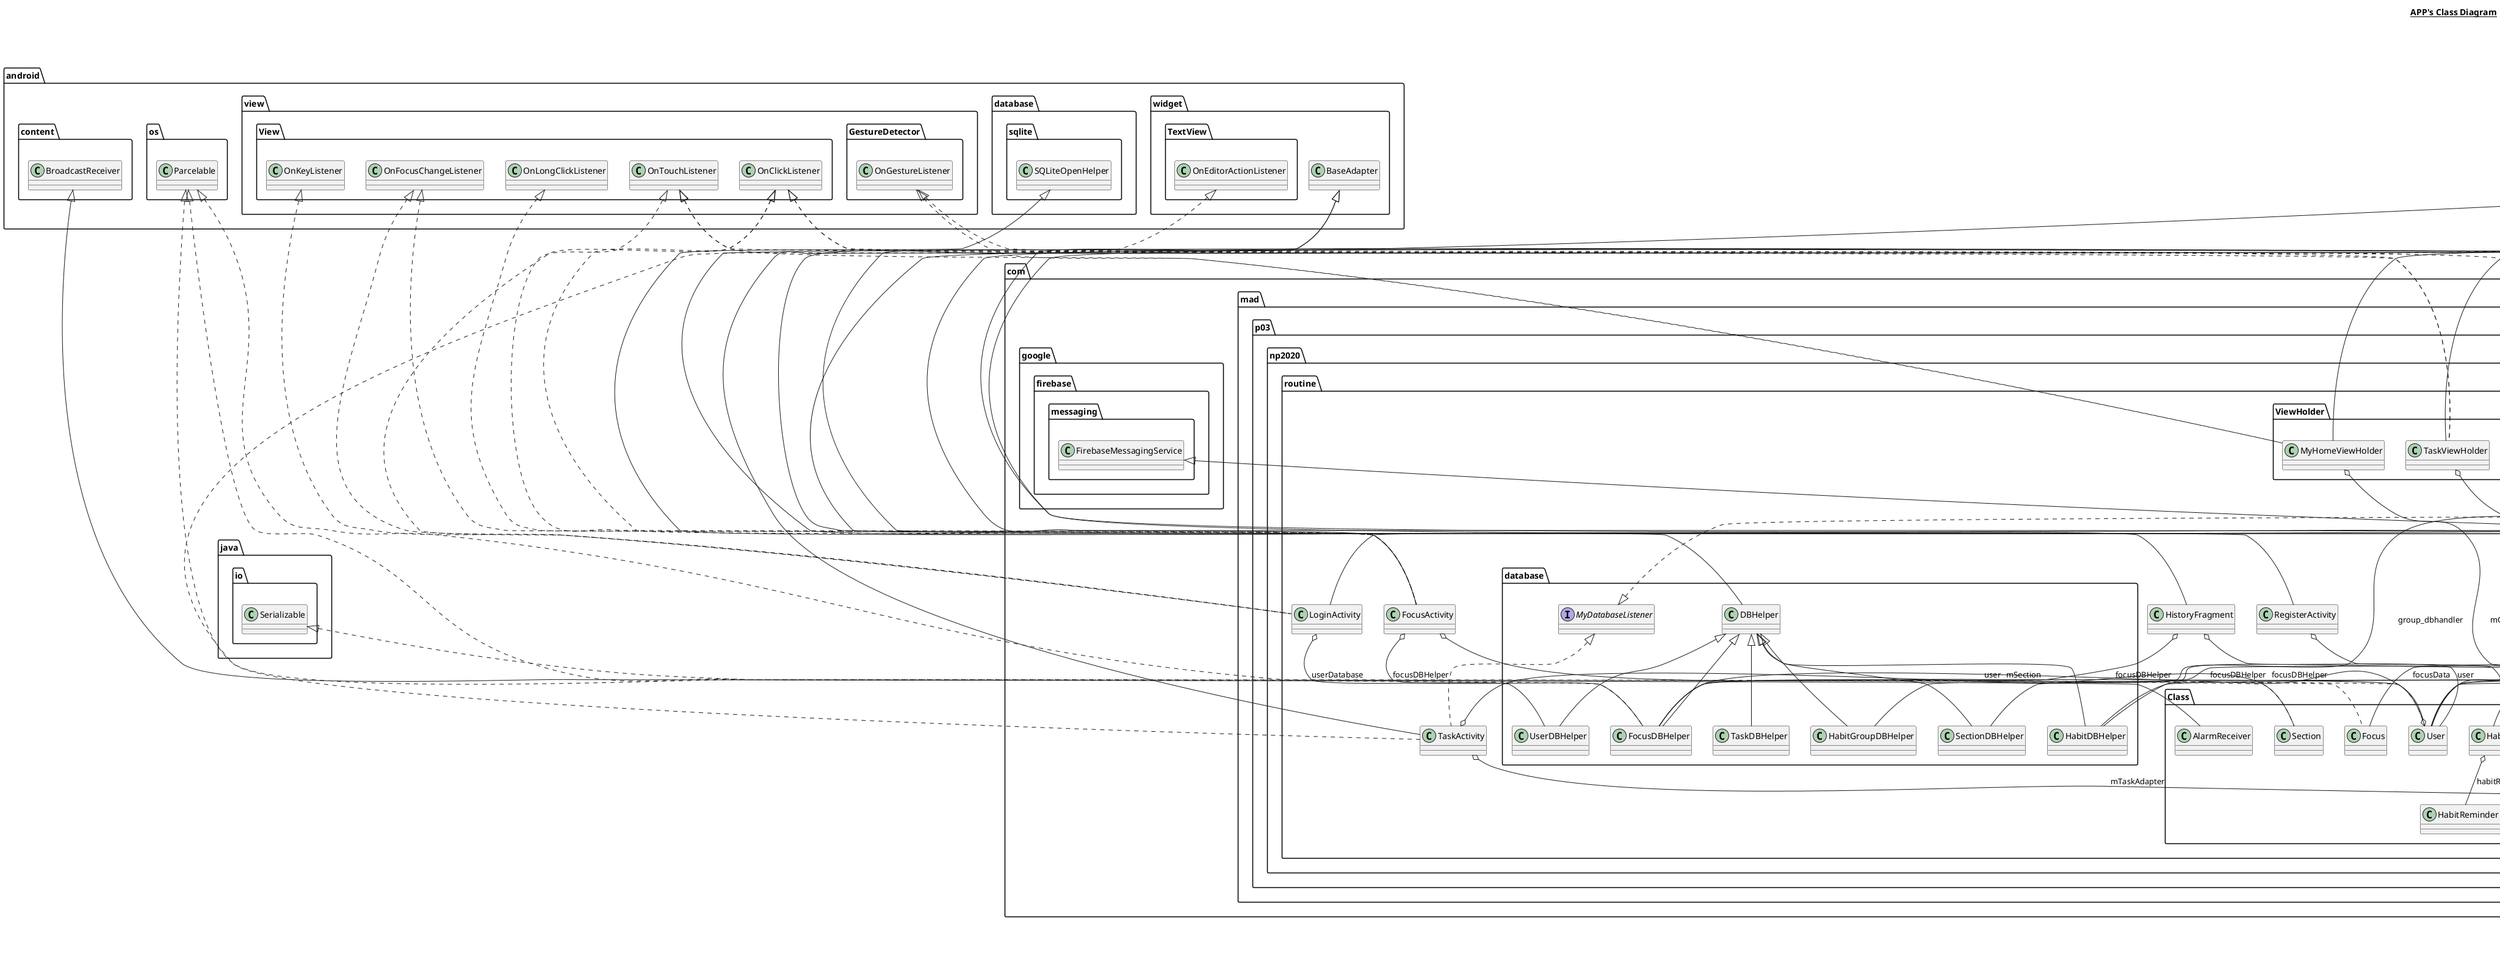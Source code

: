 @startuml

title __APP's Class Diagram__\n

  namespace com.mad.p03.np2020.routine {
    namespace Adapter {
      class com.mad.p03.np2020.routine.Adapter.FocusAdapter {
      }
    }
  }
  

  namespace com.mad.p03.np2020.routine {
    namespace Adapter {
      class com.mad.p03.np2020.routine.Adapter.HabitAdapter {
      }
    }
  }
  

  namespace com.mad.p03.np2020.routine {
    namespace Adapter {
      class com.mad.p03.np2020.routine.Adapter.HabitGroupAdapter {
      }
    }
  }
  

  namespace com.mad.p03.np2020.routine {
    namespace Adapter {
      interface com.mad.p03.np2020.routine.Adapter.HomeItemTouchHelperAdapter {
      }
    }
  }
  

  namespace com.mad.p03.np2020.routine {
    namespace Adapter {
      class com.mad.p03.np2020.routine.Adapter.HomePageAdapter {
      }
    }
  }
  

  namespace com.mad.p03.np2020.routine {
    namespace Adapter {
      class com.mad.p03.np2020.routine.Adapter.MyHomeItemTouchHelper {
      }
    }
  }
  

  namespace com.mad.p03.np2020.routine {
    namespace Adapter {
      class com.mad.p03.np2020.routine.Adapter.MySpinnerColorAdapter {
      }
    }
  }
  

  namespace com.mad.p03.np2020.routine {
    namespace Adapter {
      class com.mad.p03.np2020.routine.Adapter.MySpinnerIconsAdapter {
      }
    }
  }
  

  namespace com.mad.p03.np2020.routine {
    namespace Adapter {
      class com.mad.p03.np2020.routine.Adapter.MyTaskTouchHelper {
      }
    }
  }
  

  namespace com.mad.p03.np2020.routine {
    namespace Adapter {
      interface com.mad.p03.np2020.routine.Adapter.OnItemClickListener {
      }
    }
  }
  

  namespace com.mad.p03.np2020.routine {
    namespace Adapter {
      interface com.mad.p03.np2020.routine.Adapter.OnSectionListener {
      }
    }
  }
  

  namespace com.mad.p03.np2020.routine {
    namespace Adapter {
      class com.mad.p03.np2020.routine.Adapter.TaskAdapter {
      }
    }
  }
  

  namespace com.mad.p03.np2020.routine {
    namespace Adapter {
      interface com.mad.p03.np2020.routine.Adapter.TaskTouchHelperAdapter {
      }
    }
  }
  

  namespace com.mad.p03.np2020.routine {
    class com.mad.p03.np2020.routine.BlankViewModel {
    }
  }
  

  namespace com.mad.p03.np2020.routine {
    class com.mad.p03.np2020.routine.BuildConfig {
    }
  }
  

  namespace com.mad.p03.np2020.routine {
    namespace Class {
      class com.mad.p03.np2020.routine.Class.AlarmReceiver {
      }
    }
  }
  

  namespace com.mad.p03.np2020.routine {
    namespace Class {
      class com.mad.p03.np2020.routine.Class.Focus {
      }
    }
  }
  

  namespace com.mad.p03.np2020.routine {
    namespace Class {
      class com.mad.p03.np2020.routine.Class.Habit {
      }
    }
  }
  

  namespace com.mad.p03.np2020.routine {
    namespace Class {
      class com.mad.p03.np2020.routine.Class.HabitGroup {
      }
    }
  }
  

  namespace com.mad.p03.np2020.routine {
    namespace Class {
      class com.mad.p03.np2020.routine.Class.HabitReminder {
      }
    }
  }
  

  namespace com.mad.p03.np2020.routine {
    namespace Class {
      class com.mad.p03.np2020.routine.Class.ItemDecoration {
      }
    }
  }
  

  namespace com.mad.p03.np2020.routine {
    namespace Class {
      class com.mad.p03.np2020.routine.Class.Label {
      }
    }
  }
  

  namespace com.mad.p03.np2020.routine {
    namespace Class {
      class com.mad.p03.np2020.routine.Class.Section {
      }
    }
  }
  

  namespace com.mad.p03.np2020.routine {
    namespace Class {
      class com.mad.p03.np2020.routine.Class.Steps {
      }
    }
  }
  

  namespace com.mad.p03.np2020.routine {
    namespace Class {
      class com.mad.p03.np2020.routine.Class.Task {
      }
    }
  }
  

  namespace com.mad.p03.np2020.routine {
    namespace Class {
      class com.mad.p03.np2020.routine.Class.User {
      }
    }
  }
  

  namespace com.mad.p03.np2020.routine {
    namespace Class {
      class com.mad.p03.np2020.routine.Class.todoListItem {
      }
    }
  }
  

  namespace com.mad.p03.np2020.routine {
    class com.mad.p03.np2020.routine.DividerItemDecoration {
    }
  }
  

  namespace com.mad.p03.np2020.routine {
    class com.mad.p03.np2020.routine.FocusActivity {
    }
  }
  

  namespace com.mad.p03.np2020.routine {
    class com.mad.p03.np2020.routine.HabitActivity {
    }
  }
  

  namespace com.mad.p03.np2020.routine {
    class com.mad.p03.np2020.routine.HistoryFragment {
    }
  }
  

  namespace com.mad.p03.np2020.routine {
    class com.mad.p03.np2020.routine.Home {
    }
  }
  

  namespace com.mad.p03.np2020.routine {
    class com.mad.p03.np2020.routine.LoginActivity {
    }
  }
  

  namespace com.mad.p03.np2020.routine {
    class com.mad.p03.np2020.routine.MainActivity {
    }
  }
  

  namespace com.mad.p03.np2020.routine {
    class com.mad.p03.np2020.routine.RegisterActivity {
    }
  }
  

  namespace com.mad.p03.np2020.routine {
    class com.mad.p03.np2020.routine.TaskActivity {
    }
  }
  

  namespace com.mad.p03.np2020.routine {
    namespace ViewHolder {
      class com.mad.p03.np2020.routine.ViewHolder.FocusViewHolder {
      }
    }
  }
  

  namespace com.mad.p03.np2020.routine {
    namespace ViewHolder {
      class com.mad.p03.np2020.routine.ViewHolder.HabitGroupHolder {
      }
    }
  }
  

  namespace com.mad.p03.np2020.routine {
    namespace ViewHolder {
      class com.mad.p03.np2020.routine.ViewHolder.HabitHolder {
      }
    }
  }
  

  namespace com.mad.p03.np2020.routine {
    namespace ViewHolder {
      class com.mad.p03.np2020.routine.ViewHolder.MyHomeViewHolder {
      }
    }
  }
  

  namespace com.mad.p03.np2020.routine {
    namespace ViewHolder {
      class com.mad.p03.np2020.routine.ViewHolder.TaskViewHolder {
      }
    }
  }
  

  namespace com.mad.p03.np2020.routine {
    namespace background {
      class com.mad.p03.np2020.routine.background.DeleteSectionWorker {
      }
    }
  }
  

  namespace com.mad.p03.np2020.routine {
    namespace background {
      class com.mad.p03.np2020.routine.background.DeleteTaskWorker {
      }
    }
  }
  

  namespace com.mad.p03.np2020.routine {
    namespace background {
      class com.mad.p03.np2020.routine.background.FCM {
      }
    }
  }
  

  namespace com.mad.p03.np2020.routine {
    namespace background {
      class com.mad.p03.np2020.routine.background.FocusWorker {
      }
    }
  }
  

  namespace com.mad.p03.np2020.routine {
    namespace background {
      class com.mad.p03.np2020.routine.background.HabitGroupWorker {
      }
    }
  }
  

  namespace com.mad.p03.np2020.routine {
    namespace background {
      class com.mad.p03.np2020.routine.background.HabitWorker {
      }
    }
  }
  

  namespace com.mad.p03.np2020.routine {
    namespace background {
      class com.mad.p03.np2020.routine.background.UploadDataWorker {
      }
    }
  }
  

  namespace com.mad.p03.np2020.routine {
    namespace background {
      class com.mad.p03.np2020.routine.background.UploadSectionWorker {
      }
    }
  }
  

  namespace com.mad.p03.np2020.routine {
    namespace background {
      class com.mad.p03.np2020.routine.background.UploadTaskWorker {
      }
    }
  }
  

  namespace com.mad.p03.np2020.routine {
    namespace database {
      class com.mad.p03.np2020.routine.database.DBHelper {
      }
    }
  }
  

  namespace com.mad.p03.np2020.routine {
    namespace database {
      class com.mad.p03.np2020.routine.database.FocusDBHelper {
      }
    }
  }
  

  namespace com.mad.p03.np2020.routine {
    namespace database {
      class com.mad.p03.np2020.routine.database.HabitDBHelper {
      }
    }
  }
  

  namespace com.mad.p03.np2020.routine {
    namespace database {
      class com.mad.p03.np2020.routine.database.HabitGroupDBHelper {
      }
    }
  }
  

  namespace com.mad.p03.np2020.routine {
    namespace database {
      interface com.mad.p03.np2020.routine.database.MyDatabaseListener {
      }
    }
  }
  

  namespace com.mad.p03.np2020.routine {
    namespace database {
      class com.mad.p03.np2020.routine.database.SectionDBHelper {
      }
    }
  }
  

  namespace com.mad.p03.np2020.routine {
    namespace database {
      class com.mad.p03.np2020.routine.database.TaskDBHelper {
      }
    }
  }
  

  namespace com.mad.p03.np2020.routine {
    namespace database {
      class com.mad.p03.np2020.routine.database.UserDBHelper {
      }
    }
  }
  

  com.mad.p03.np2020.routine.Adapter.FocusAdapter -up-|> androidx.recyclerview.widget.RecyclerView.Adapter
  com.mad.p03.np2020.routine.Adapter.FocusAdapter o-- com.mad.p03.np2020.routine.database.FocusDBHelper : focusDBHelper
  com.mad.p03.np2020.routine.Adapter.FocusAdapter o-- com.mad.p03.np2020.routine.Class.User : user
  com.mad.p03.np2020.routine.Adapter.HabitAdapter -up-|> androidx.recyclerview.widget.RecyclerView.Adapter
  com.mad.p03.np2020.routine.Adapter.HabitAdapter o-- com.mad.p03.np2020.routine.Class.Habit.HabitList : _habitList
  com.mad.p03.np2020.routine.Adapter.HabitAdapter o-- com.mad.p03.np2020.routine.database.HabitDBHelper : dbHandler
  com.mad.p03.np2020.routine.Adapter.HabitAdapter o-- com.mad.p03.np2020.routine.Adapter.OnItemClickListener : mListener
  com.mad.p03.np2020.routine.Adapter.HabitGroupAdapter -up-|> androidx.recyclerview.widget.RecyclerView.Adapter
  com.mad.p03.np2020.routine.Adapter.HabitGroupAdapter o-- com.mad.p03.np2020.routine.Adapter.OnItemClickListener : mListener
  com.mad.p03.np2020.routine.Adapter.HomePageAdapter .up.|> com.mad.p03.np2020.routine.Adapter.HomeItemTouchHelperAdapter
  com.mad.p03.np2020.routine.Adapter.HomePageAdapter .up.|> com.mad.p03.np2020.routine.Adapter.OnSectionListener
  com.mad.p03.np2020.routine.Adapter.HomePageAdapter -up-|> androidx.recyclerview.widget.RecyclerView.Adapter
  com.mad.p03.np2020.routine.Adapter.MyHomeItemTouchHelper -up-|> androidx.recyclerview.widget.ItemTouchHelper.Callback
  com.mad.p03.np2020.routine.Adapter.MyHomeItemTouchHelper o-- com.mad.p03.np2020.routine.Adapter.HomeItemTouchHelperAdapter : mAdapter
  com.mad.p03.np2020.routine.Adapter.MySpinnerColorAdapter -up-|> android.widget.BaseAdapter
  com.mad.p03.np2020.routine.Adapter.MySpinnerIconsAdapter -up-|> android.widget.BaseAdapter
  com.mad.p03.np2020.routine.Adapter.MyTaskTouchHelper -up-|> androidx.recyclerview.widget.ItemTouchHelper.Callback
  com.mad.p03.np2020.routine.Adapter.MyTaskTouchHelper o-- com.mad.p03.np2020.routine.Adapter.TaskTouchHelperAdapter : mTaskTouchHelperAdapter
  com.mad.p03.np2020.routine.Adapter.TaskAdapter .up.|> com.mad.p03.np2020.routine.Adapter.TaskTouchHelperAdapter
  com.mad.p03.np2020.routine.Adapter.TaskAdapter -up-|> androidx.recyclerview.widget.RecyclerView.Adapter
  com.mad.p03.np2020.routine.BlankViewModel -up-|> androidx.lifecycle.ViewModel
  com.mad.p03.np2020.routine.Class.AlarmReceiver -up-|> android.content.BroadcastReceiver
  com.mad.p03.np2020.routine.Class.Focus .up.|> android.os.Parcelable
  com.mad.p03.np2020.routine.Class.Habit o-- com.mad.p03.np2020.routine.Class.HabitGroup : group
  com.mad.p03.np2020.routine.Class.Habit o-- com.mad.p03.np2020.routine.Class.HabitReminder : habitReminder
  com.mad.p03.np2020.routine.Class.ItemDecoration -up-|> androidx.recyclerview.widget.RecyclerView.ItemDecoration
  com.mad.p03.np2020.routine.Class.Section .up.|> java.io.Serializable
  com.mad.p03.np2020.routine.Class.User .up.|> android.os.Parcelable
  com.mad.p03.np2020.routine.Class.User o-- com.mad.p03.np2020.routine.database.FocusDBHelper : focusDBHelper
  com.mad.p03.np2020.routine.DividerItemDecoration -up-|> androidx.recyclerview.widget.RecyclerView.ItemDecoration
  com.mad.p03.np2020.routine.FocusActivity .up.|> android.view.View.OnClickListener
  com.mad.p03.np2020.routine.FocusActivity .up.|> android.view.View.OnFocusChangeListener
  com.mad.p03.np2020.routine.FocusActivity .up.|> android.view.View.OnLongClickListener
  com.mad.p03.np2020.routine.FocusActivity .up.|> android.view.View.OnTouchListener
  com.mad.p03.np2020.routine.FocusActivity .up.|> com.mad.p03.np2020.routine.HistoryFragment.OnFragmentInteractionListener
  com.mad.p03.np2020.routine.FocusActivity -up-|> androidx.appcompat.app.AppCompatActivity
  com.mad.p03.np2020.routine.FocusActivity o-- com.mad.p03.np2020.routine.database.FocusDBHelper : focusDBHelper
  com.mad.p03.np2020.routine.FocusActivity o-- com.mad.p03.np2020.routine.Class.User : user
  com.mad.p03.np2020.routine.HabitActivity .up.|> android.view.View.OnClickListener
  com.mad.p03.np2020.routine.HabitActivity .up.|> com.mad.p03.np2020.routine.Adapter.OnItemClickListener
  com.mad.p03.np2020.routine.HabitActivity -up-|> androidx.appcompat.app.AppCompatActivity
  com.mad.p03.np2020.routine.HabitActivity o-- com.mad.p03.np2020.routine.Adapter.HabitGroupAdapter : groupAdapter
  com.mad.p03.np2020.routine.HabitActivity o-- com.mad.p03.np2020.routine.database.HabitGroupDBHelper : group_dbhandler
  com.mad.p03.np2020.routine.HabitActivity o-- com.mad.p03.np2020.routine.Adapter.HabitAdapter : habitAdapter
  com.mad.p03.np2020.routine.HabitActivity o-- com.mad.p03.np2020.routine.database.HabitDBHelper : habit_dbHandler
  com.mad.p03.np2020.routine.HabitActivity o-- com.mad.p03.np2020.routine.Class.User : user
  com.mad.p03.np2020.routine.HistoryFragment -up-|> androidx.fragment.app.Fragment
  com.mad.p03.np2020.routine.HistoryFragment o-- com.mad.p03.np2020.routine.database.FocusDBHelper : focusDBHelper
  com.mad.p03.np2020.routine.HistoryFragment o-- com.mad.p03.np2020.routine.HistoryFragment.OnFragmentInteractionListener : mListener
  com.mad.p03.np2020.routine.HistoryFragment o-- com.mad.p03.np2020.routine.Class.User : user
  com.mad.p03.np2020.routine.Home .up.|> com.mad.p03.np2020.routine.database.MyDatabaseListener
  com.mad.p03.np2020.routine.Home -up-|> androidx.appcompat.app.AppCompatActivity
  com.mad.p03.np2020.routine.Home o-- com.mad.p03.np2020.routine.Adapter.HomePageAdapter : mHomePageAdapter
  com.mad.p03.np2020.routine.Home o-- com.mad.p03.np2020.routine.database.SectionDBHelper : mSectionDBHelper
  com.mad.p03.np2020.routine.Home o-- com.mad.p03.np2020.routine.Class.User : mUser
  com.mad.p03.np2020.routine.LoginActivity .up.|> android.view.View.OnClickListener
  com.mad.p03.np2020.routine.LoginActivity .up.|> android.view.View.OnFocusChangeListener
  com.mad.p03.np2020.routine.LoginActivity .up.|> android.view.View.OnKeyListener
  com.mad.p03.np2020.routine.LoginActivity -up-|> androidx.appcompat.app.AppCompatActivity
  com.mad.p03.np2020.routine.LoginActivity o-- com.mad.p03.np2020.routine.database.UserDBHelper : userDatabase
  com.mad.p03.np2020.routine.MainActivity -up-|> androidx.appcompat.app.AppCompatActivity
  com.mad.p03.np2020.routine.RegisterActivity -up-|> androidx.appcompat.app.AppCompatActivity
  com.mad.p03.np2020.routine.RegisterActivity o-- com.mad.p03.np2020.routine.Class.User : mUser
  com.mad.p03.np2020.routine.TaskActivity .up.|> android.widget.TextView.OnEditorActionListener
  com.mad.p03.np2020.routine.TaskActivity .up.|> com.mad.p03.np2020.routine.database.MyDatabaseListener
  com.mad.p03.np2020.routine.TaskActivity -up-|> androidx.appcompat.app.AppCompatActivity
  com.mad.p03.np2020.routine.TaskActivity o-- com.mad.p03.np2020.routine.Class.Section : mSection
  com.mad.p03.np2020.routine.TaskActivity o-- com.mad.p03.np2020.routine.Adapter.TaskAdapter : mTaskAdapter
  com.mad.p03.np2020.routine.ViewHolder.FocusViewHolder .up.|> android.view.View.OnClickListener
  com.mad.p03.np2020.routine.ViewHolder.FocusViewHolder -up-|> androidx.recyclerview.widget.RecyclerView.ViewHolder
  com.mad.p03.np2020.routine.ViewHolder.FocusViewHolder o-- com.mad.p03.np2020.routine.Adapter.FocusAdapter : adapter
  com.mad.p03.np2020.routine.ViewHolder.HabitGroupHolder -up-|> androidx.recyclerview.widget.RecyclerView.ViewHolder
  com.mad.p03.np2020.routine.ViewHolder.HabitHolder -up-|> androidx.recyclerview.widget.RecyclerView.ViewHolder
  com.mad.p03.np2020.routine.ViewHolder.MyHomeViewHolder .up.|> android.view.GestureDetector.OnGestureListener
  com.mad.p03.np2020.routine.ViewHolder.MyHomeViewHolder .up.|> android.view.View.OnTouchListener
  com.mad.p03.np2020.routine.ViewHolder.MyHomeViewHolder -up-|> androidx.recyclerview.widget.RecyclerView.ViewHolder
  com.mad.p03.np2020.routine.ViewHolder.MyHomeViewHolder o-- com.mad.p03.np2020.routine.Adapter.OnSectionListener : mOnSectionListener
  com.mad.p03.np2020.routine.ViewHolder.TaskViewHolder .up.|> android.view.GestureDetector.OnGestureListener
  com.mad.p03.np2020.routine.ViewHolder.TaskViewHolder .up.|> android.view.View.OnTouchListener
  com.mad.p03.np2020.routine.ViewHolder.TaskViewHolder -up-|> androidx.recyclerview.widget.RecyclerView.ViewHolder
  com.mad.p03.np2020.routine.ViewHolder.TaskViewHolder o-- com.mad.p03.np2020.routine.Adapter.TaskTouchHelperAdapter : mTaskTouchHelperAdapter
  com.mad.p03.np2020.routine.background.DeleteSectionWorker -up-|> androidx.work.Worker
  com.mad.p03.np2020.routine.background.DeleteTaskWorker -up-|> androidx.work.Worker
  com.mad.p03.np2020.routine.background.FCM -up-|> com.google.firebase.messaging.FirebaseMessagingService
  com.mad.p03.np2020.routine.background.FocusWorker -up-|> androidx.work.Worker
  com.mad.p03.np2020.routine.background.FocusWorker o-- com.mad.p03.np2020.routine.Class.Focus : focusData
  com.mad.p03.np2020.routine.background.HabitGroupWorker -up-|> androidx.work.Worker
  com.mad.p03.np2020.routine.background.HabitGroupWorker o-- com.mad.p03.np2020.routine.Class.HabitGroup : habitGroupData
  com.mad.p03.np2020.routine.background.HabitWorker -up-|> androidx.work.Worker
  com.mad.p03.np2020.routine.background.HabitWorker o-- com.mad.p03.np2020.routine.Class.Habit : habitData
  com.mad.p03.np2020.routine.background.UploadDataWorker -up-|> androidx.work.Worker
  com.mad.p03.np2020.routine.background.UploadSectionWorker -up-|> androidx.work.Worker
  com.mad.p03.np2020.routine.background.UploadTaskWorker -up-|> androidx.work.Worker
  com.mad.p03.np2020.routine.database.DBHelper -up-|> android.database.sqlite.SQLiteOpenHelper
  com.mad.p03.np2020.routine.database.FocusDBHelper .up.|> android.os.Parcelable
  com.mad.p03.np2020.routine.database.FocusDBHelper -up-|> com.mad.p03.np2020.routine.database.DBHelper
  com.mad.p03.np2020.routine.database.HabitDBHelper -up-|> com.mad.p03.np2020.routine.database.DBHelper
  com.mad.p03.np2020.routine.database.HabitGroupDBHelper -up-|> com.mad.p03.np2020.routine.database.DBHelper
  com.mad.p03.np2020.routine.database.SectionDBHelper -up-|> com.mad.p03.np2020.routine.database.DBHelper
  com.mad.p03.np2020.routine.database.TaskDBHelper -up-|> com.mad.p03.np2020.routine.database.DBHelper
  com.mad.p03.np2020.routine.database.UserDBHelper -up-|> com.mad.p03.np2020.routine.database.DBHelper


right footer


PlantUML diagram generated by SketchIt! (https://bitbucket.org/pmesmeur/sketch.it)
For more information about this tool, please contact philippe.mesmeur@gmail.com
endfooter

@enduml
